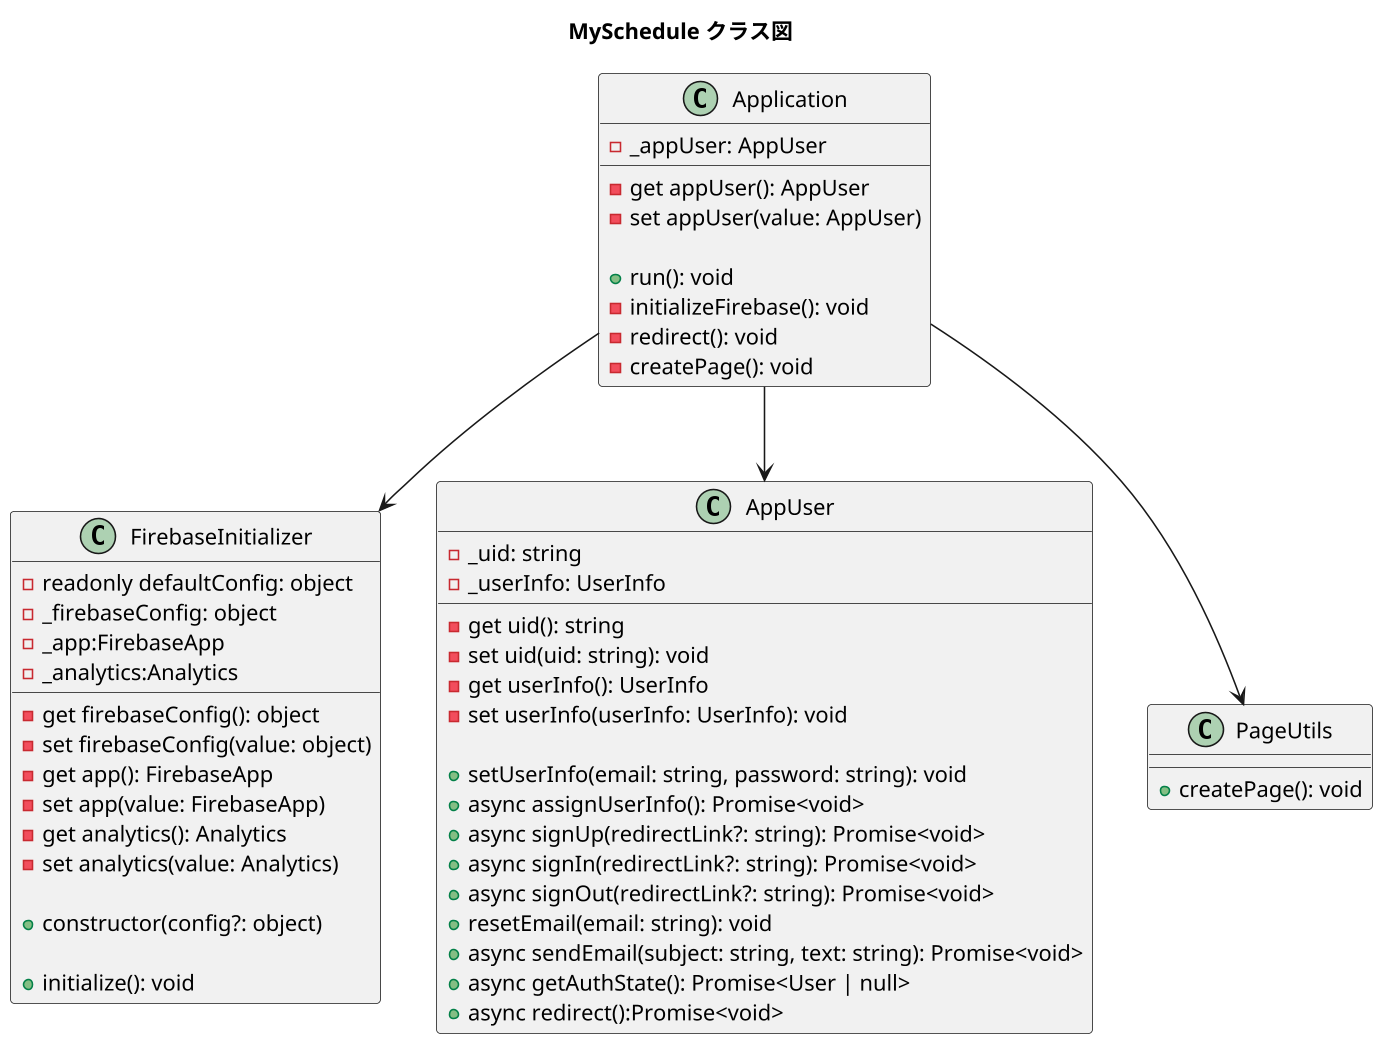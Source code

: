 @startuml MySchedule
title MySchedule クラス図
skinparam dpi 150

class Application {
  - _appUser: AppUser

  - get appUser(): AppUser
  - set appUser(value: AppUser)

  + run(): void
  - initializeFirebase(): void
  - redirect(): void
  - createPage(): void
}

class FirebaseInitializer {
  - readonly defaultConfig: object
  - _firebaseConfig: object
  - _app:FirebaseApp
  - _analytics:Analytics

  - get firebaseConfig(): object
  - set firebaseConfig(value: object)
  - get app(): FirebaseApp
  - set app(value: FirebaseApp)
  - get analytics(): Analytics
  - set analytics(value: Analytics)

  + constructor(config?: object)

  + initialize(): void
}

class AppUser {
    - _uid: string
    - _userInfo: UserInfo

    - get uid(): string
    - set uid(uid: string): void
    - get userInfo(): UserInfo
    - set userInfo(userInfo: UserInfo): void

    + setUserInfo(email: string, password: string): void
    + async assignUserInfo(): Promise<void>
    + async signUp(redirectLink?: string): Promise<void>
    + async signIn(redirectLink?: string): Promise<void>
    + async signOut(redirectLink?: string): Promise<void>
    + resetEmail(email: string): void
    + async sendEmail(subject: string, text: string): Promise<void>
    + async getAuthState(): Promise<User | null>
    + async redirect():Promise<void>
}

class PageUtils {
  + createPage(): void
}

Application --> FirebaseInitializer
Application --> AppUser
Application --> PageUtils

@enduml